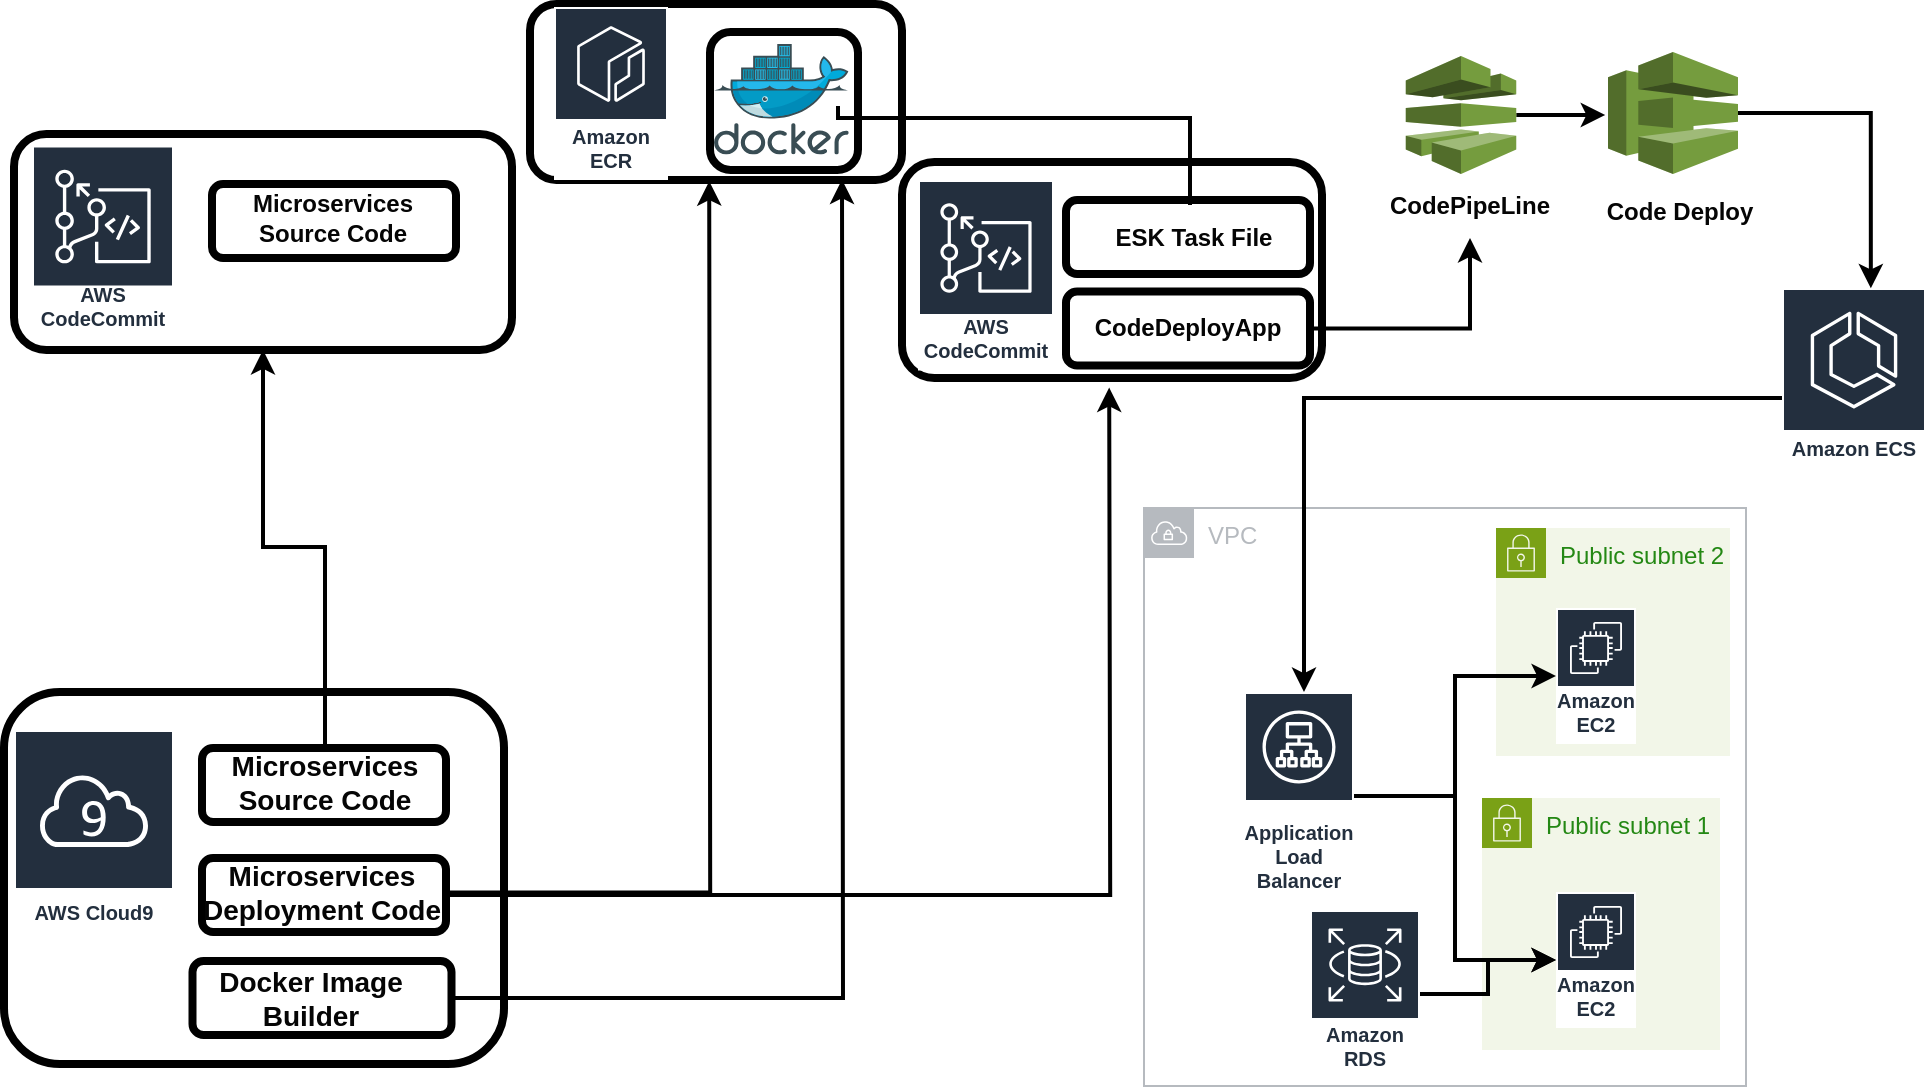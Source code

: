 <mxfile version="27.0.9">
  <diagram name="‫עמוד-1‬" id="vXiU_Ecwbq4-e-3IkIaf">
    <mxGraphModel dx="1042" dy="562" grid="0" gridSize="10" guides="1" tooltips="1" connect="1" arrows="1" fold="1" page="1" pageScale="1" pageWidth="1169" pageHeight="827" background="light-dark(#FFFFFF,#C2C2C2)" math="0" shadow="0">
      <root>
        <mxCell id="0" />
        <mxCell id="1" parent="0" />
        <mxCell id="s-PNCijAXyacfeFW2xFS-5" value="" style="rounded=1;whiteSpace=wrap;html=1;strokeColor=light-dark(#000000,#000000);fillColor=none;strokeWidth=4;shadow=0;glass=0;" vertex="1" parent="1">
          <mxGeometry x="372" y="56" width="74" height="69" as="geometry" />
        </mxCell>
        <mxCell id="s-PNCijAXyacfeFW2xFS-1" value="" style="rounded=1;whiteSpace=wrap;html=1;strokeColor=light-dark(#000000,#000000);fillColor=none;strokeWidth=4;shadow=0;glass=0;movable=0;resizable=0;rotatable=0;deletable=0;editable=0;locked=1;connectable=0;" vertex="1" parent="1">
          <mxGeometry x="282" y="42" width="186" height="88" as="geometry" />
        </mxCell>
        <mxCell id="s-PNCijAXyacfeFW2xFS-8" value="" style="rounded=1;whiteSpace=wrap;html=1;strokeColor=light-dark(#000000,#000000);fillColor=none;strokeWidth=4;shadow=0;glass=0;movable=0;resizable=0;rotatable=0;deletable=0;editable=0;locked=1;connectable=0;" vertex="1" parent="1">
          <mxGeometry x="19" y="386" width="250" height="186" as="geometry" />
        </mxCell>
        <mxCell id="s-PNCijAXyacfeFW2xFS-9" value="AWS Cloud9" style="sketch=0;outlineConnect=0;fontColor=#232F3E;gradientColor=none;strokeColor=#ffffff;fillColor=#232F3E;dashed=0;verticalLabelPosition=middle;verticalAlign=bottom;align=center;html=1;whiteSpace=wrap;fontSize=10;fontStyle=1;spacing=3;shape=mxgraph.aws4.productIcon;prIcon=mxgraph.aws4.cloud9;movable=0;resizable=0;rotatable=0;deletable=0;editable=0;locked=1;connectable=0;" vertex="1" parent="1">
          <mxGeometry x="24" y="405" width="80" height="101" as="geometry" />
        </mxCell>
        <mxCell id="s-PNCijAXyacfeFW2xFS-12" value="" style="rounded=1;whiteSpace=wrap;html=1;strokeColor=light-dark(#000000,#000000);fillColor=none;strokeWidth=4;shadow=0;glass=0;movable=1;resizable=1;rotatable=1;deletable=1;editable=1;locked=0;connectable=1;" vertex="1" parent="1">
          <mxGeometry x="118" y="414" width="122" height="37" as="geometry" />
        </mxCell>
        <mxCell id="s-PNCijAXyacfeFW2xFS-3" value="Amazon ECR" style="sketch=0;outlineConnect=0;fontColor=#232F3E;gradientColor=none;strokeColor=#ffffff;fillColor=#232F3E;dashed=0;verticalLabelPosition=middle;verticalAlign=bottom;align=center;html=1;whiteSpace=wrap;fontSize=10;fontStyle=1;spacing=3;shape=mxgraph.aws4.productIcon;prIcon=mxgraph.aws4.ecr;movable=0;resizable=0;rotatable=0;deletable=0;editable=0;locked=1;connectable=0;" vertex="1" parent="1">
          <mxGeometry x="294" y="43.5" width="57" height="86.5" as="geometry" />
        </mxCell>
        <mxCell id="s-PNCijAXyacfeFW2xFS-6" value="" style="image;sketch=0;aspect=fixed;html=1;points=[];align=center;fontSize=12;image=img/lib/mscae/Docker.svg;imageBorder=none;movable=1;resizable=1;rotatable=1;deletable=1;editable=1;locked=0;connectable=1;" vertex="1" parent="1">
          <mxGeometry x="374" y="62" width="67.38" height="55.25" as="geometry" />
        </mxCell>
        <mxCell id="s-PNCijAXyacfeFW2xFS-16" value="Docker Image Builder" style="text;html=1;align=center;verticalAlign=middle;whiteSpace=wrap;rounded=0;fontColor=light-dark(#050505,#000000);labelBackgroundColor=none;fontStyle=1;fontSize=14;" vertex="1" parent="1">
          <mxGeometry x="123" y="524" width="99" height="30" as="geometry" />
        </mxCell>
        <mxCell id="s-PNCijAXyacfeFW2xFS-48" style="edgeStyle=orthogonalEdgeStyle;rounded=0;orthogonalLoop=1;jettySize=auto;html=1;strokeWidth=2;strokeColor=light-dark(#000000,#000000);" edge="1" parent="1" source="s-PNCijAXyacfeFW2xFS-18">
          <mxGeometry relative="1" as="geometry">
            <mxPoint x="571.6" y="233.8" as="targetPoint" />
          </mxGeometry>
        </mxCell>
        <mxCell id="s-PNCijAXyacfeFW2xFS-18" value="" style="rounded=1;whiteSpace=wrap;html=1;strokeColor=light-dark(#000000,#000000);fillColor=none;strokeWidth=4;shadow=0;glass=0;movable=1;resizable=1;rotatable=1;deletable=1;editable=1;locked=0;connectable=1;" vertex="1" parent="1">
          <mxGeometry x="118" y="469" width="122" height="37" as="geometry" />
        </mxCell>
        <mxCell id="s-PNCijAXyacfeFW2xFS-20" value="Microservices Source Code" style="text;html=1;align=center;verticalAlign=middle;whiteSpace=wrap;rounded=0;fontColor=light-dark(#050505,#000000);labelBackgroundColor=none;movable=1;resizable=1;rotatable=1;deletable=1;editable=1;locked=0;connectable=1;fontStyle=1;fontSize=14;" vertex="1" parent="1">
          <mxGeometry x="118" y="412" width="123" height="37" as="geometry" />
        </mxCell>
        <mxCell id="s-PNCijAXyacfeFW2xFS-32" style="edgeStyle=orthogonalEdgeStyle;rounded=0;orthogonalLoop=1;jettySize=auto;html=1;strokeWidth=2;strokeColor=light-dark(#000000,#000000);movable=0;resizable=0;rotatable=0;deletable=0;editable=0;locked=1;connectable=0;" edge="1" parent="1" source="s-PNCijAXyacfeFW2xFS-21">
          <mxGeometry relative="1" as="geometry">
            <mxPoint x="371.6" y="130.6" as="targetPoint" />
          </mxGeometry>
        </mxCell>
        <mxCell id="s-PNCijAXyacfeFW2xFS-21" value="Microservices Deployment Code" style="text;html=1;align=center;verticalAlign=middle;whiteSpace=wrap;rounded=0;fontColor=light-dark(#050505,#000000);labelBackgroundColor=none;movable=1;resizable=1;rotatable=1;deletable=1;editable=1;locked=0;connectable=1;fontStyle=1;fontSize=14;" vertex="1" parent="1">
          <mxGeometry x="117" y="470" width="122" height="32.5" as="geometry" />
        </mxCell>
        <mxCell id="s-PNCijAXyacfeFW2xFS-46" style="edgeStyle=orthogonalEdgeStyle;rounded=0;orthogonalLoop=1;jettySize=auto;html=1;strokeWidth=2;strokeColor=light-dark(#000000,#000000);" edge="1" parent="1" source="s-PNCijAXyacfeFW2xFS-24">
          <mxGeometry relative="1" as="geometry">
            <mxPoint x="438" y="129.8" as="targetPoint" />
          </mxGeometry>
        </mxCell>
        <mxCell id="s-PNCijAXyacfeFW2xFS-24" value="" style="rounded=1;whiteSpace=wrap;html=1;strokeColor=light-dark(#000000,#000000);fillColor=none;strokeWidth=4;shadow=0;glass=0;movable=1;resizable=1;rotatable=1;deletable=1;editable=1;locked=0;connectable=1;fontStyle=1" vertex="1" parent="1">
          <mxGeometry x="113.25" y="520.5" width="129.5" height="37" as="geometry" />
        </mxCell>
        <mxCell id="s-PNCijAXyacfeFW2xFS-26" value="" style="rounded=1;whiteSpace=wrap;html=1;strokeColor=light-dark(#000000,#000000);fillColor=none;strokeWidth=4;shadow=0;glass=0;movable=0;resizable=0;rotatable=0;deletable=0;editable=0;locked=1;connectable=0;" vertex="1" parent="1">
          <mxGeometry x="24" y="107" width="249" height="108" as="geometry" />
        </mxCell>
        <mxCell id="s-PNCijAXyacfeFW2xFS-27" style="edgeStyle=orthogonalEdgeStyle;rounded=0;orthogonalLoop=1;jettySize=auto;html=1;fontColor=light-dark(#000000,#000000);labelBackgroundColor=default;strokeColor=light-dark(#000000,#000000);exitX=0.5;exitY=0;exitDx=0;exitDy=0;strokeWidth=2;movable=0;resizable=0;rotatable=0;deletable=0;editable=0;locked=1;connectable=0;" edge="1" parent="1" source="s-PNCijAXyacfeFW2xFS-20" target="s-PNCijAXyacfeFW2xFS-26">
          <mxGeometry relative="1" as="geometry">
            <mxPoint x="180" y="397" as="sourcePoint" />
          </mxGeometry>
        </mxCell>
        <mxCell id="s-PNCijAXyacfeFW2xFS-30" value="" style="rounded=1;whiteSpace=wrap;html=1;strokeColor=light-dark(#000000,#000000);fillColor=none;strokeWidth=4;shadow=0;glass=0;movable=1;resizable=1;rotatable=1;deletable=1;editable=1;locked=0;connectable=1;" vertex="1" parent="1">
          <mxGeometry x="123" y="132" width="122" height="37" as="geometry" />
        </mxCell>
        <mxCell id="s-PNCijAXyacfeFW2xFS-31" value="Microservices Source Code" style="text;html=1;align=center;verticalAlign=middle;whiteSpace=wrap;rounded=0;fontColor=light-dark(#050505,#000000);labelBackgroundColor=none;movable=1;resizable=1;rotatable=1;deletable=1;editable=1;locked=0;connectable=1;fontStyle=1" vertex="1" parent="1">
          <mxGeometry x="122" y="130" width="123" height="37" as="geometry" />
        </mxCell>
        <mxCell id="s-PNCijAXyacfeFW2xFS-33" value="" style="rounded=1;whiteSpace=wrap;html=1;strokeColor=light-dark(#000000,#000000);fillColor=none;strokeWidth=4;shadow=0;glass=0;movable=1;resizable=1;rotatable=1;deletable=1;editable=1;locked=0;connectable=1;" vertex="1" parent="1">
          <mxGeometry x="468" y="121" width="210" height="108" as="geometry" />
        </mxCell>
        <mxCell id="s-PNCijAXyacfeFW2xFS-34" value="AWS CodeCommit" style="sketch=0;outlineConnect=0;fontColor=#232F3E;gradientColor=none;strokeColor=#ffffff;fillColor=#232F3E;dashed=0;verticalLabelPosition=middle;verticalAlign=bottom;align=center;html=1;whiteSpace=wrap;fontSize=10;fontStyle=1;spacing=3;shape=mxgraph.aws4.productIcon;prIcon=mxgraph.aws4.codecommit;movable=1;resizable=1;rotatable=1;deletable=1;editable=1;locked=0;connectable=1;" vertex="1" parent="1">
          <mxGeometry x="476" y="130" width="68" height="95.25" as="geometry" />
        </mxCell>
        <mxCell id="s-PNCijAXyacfeFW2xFS-37" value="AWS CodeCommit" style="sketch=0;outlineConnect=0;fontColor=#232F3E;gradientColor=none;strokeColor=#ffffff;fillColor=#232F3E;dashed=0;verticalLabelPosition=middle;verticalAlign=bottom;align=center;html=1;whiteSpace=wrap;fontSize=10;fontStyle=1;spacing=3;shape=mxgraph.aws4.productIcon;prIcon=mxgraph.aws4.codecommit;movable=1;resizable=1;rotatable=1;deletable=1;editable=1;locked=0;connectable=1;" vertex="1" parent="1">
          <mxGeometry x="33" y="112.75" width="71" height="96.5" as="geometry" />
        </mxCell>
        <mxCell id="s-PNCijAXyacfeFW2xFS-39" value="" style="rounded=1;whiteSpace=wrap;html=1;strokeColor=light-dark(#000000,#000000);fillColor=none;strokeWidth=4;shadow=0;glass=0;movable=1;resizable=1;rotatable=1;deletable=1;editable=1;locked=0;connectable=1;" vertex="1" parent="1">
          <mxGeometry x="550" y="140" width="122" height="37" as="geometry" />
        </mxCell>
        <mxCell id="s-PNCijAXyacfeFW2xFS-49" style="edgeStyle=orthogonalEdgeStyle;rounded=0;orthogonalLoop=1;jettySize=auto;html=1;endArrow=none;startFill=0;strokeColor=light-dark(#000000,#000000);strokeWidth=2;" edge="1" parent="1" source="s-PNCijAXyacfeFW2xFS-40">
          <mxGeometry relative="1" as="geometry">
            <mxPoint x="436" y="93" as="targetPoint" />
            <Array as="points">
              <mxPoint x="612" y="99" />
              <mxPoint x="436" y="99" />
            </Array>
          </mxGeometry>
        </mxCell>
        <mxCell id="s-PNCijAXyacfeFW2xFS-40" value="ESK Task File" style="text;html=1;align=center;verticalAlign=middle;whiteSpace=wrap;rounded=0;fontColor=light-dark(#050505,#000000);labelBackgroundColor=none;movable=1;resizable=1;rotatable=1;deletable=1;editable=1;locked=0;connectable=1;fontStyle=1" vertex="1" parent="1">
          <mxGeometry x="556" y="142.5" width="116" height="32" as="geometry" />
        </mxCell>
        <mxCell id="s-PNCijAXyacfeFW2xFS-42" value="CodeDeployApp" style="text;html=1;align=center;verticalAlign=middle;whiteSpace=wrap;rounded=0;fontColor=light-dark(#050505,#000000);labelBackgroundColor=none;movable=1;resizable=1;rotatable=1;deletable=1;editable=1;locked=0;connectable=1;labelBorderColor=none;fontStyle=1" vertex="1" parent="1">
          <mxGeometry x="548" y="188.25" width="126" height="32" as="geometry" />
        </mxCell>
        <mxCell id="s-PNCijAXyacfeFW2xFS-59" style="edgeStyle=orthogonalEdgeStyle;rounded=0;orthogonalLoop=1;jettySize=auto;html=1;entryX=0.5;entryY=1;entryDx=0;entryDy=0;fontColor=light-dark(#000000,#000000);strokeColor=light-dark(#000000,#000000);strokeWidth=2;" edge="1" parent="1" source="s-PNCijAXyacfeFW2xFS-44" target="s-PNCijAXyacfeFW2xFS-55">
          <mxGeometry relative="1" as="geometry" />
        </mxCell>
        <mxCell id="s-PNCijAXyacfeFW2xFS-44" value="" style="rounded=1;whiteSpace=wrap;html=1;strokeColor=light-dark(#000000,#000000);fillColor=none;strokeWidth=4;shadow=0;glass=0;movable=1;resizable=1;rotatable=1;deletable=1;editable=1;locked=0;connectable=1;fontColor=light-dark(#000000,#000000);labelBackgroundColor=none;" vertex="1" parent="1">
          <mxGeometry x="550" y="185.75" width="122" height="37" as="geometry" />
        </mxCell>
        <mxCell id="s-PNCijAXyacfeFW2xFS-52" value="VPC" style="sketch=0;outlineConnect=0;gradientColor=none;html=1;whiteSpace=wrap;fontSize=12;fontStyle=0;shape=mxgraph.aws4.group;grIcon=mxgraph.aws4.group_vpc;strokeColor=#B6BABF;fillColor=none;verticalAlign=top;align=left;spacingLeft=30;fontColor=#B6BABF;dashed=0;" vertex="1" parent="1">
          <mxGeometry x="589" y="294" width="301" height="289" as="geometry" />
        </mxCell>
        <mxCell id="s-PNCijAXyacfeFW2xFS-60" style="edgeStyle=orthogonalEdgeStyle;rounded=0;orthogonalLoop=1;jettySize=auto;html=1;strokeWidth=2;strokeColor=light-dark(#000000,#000000);" edge="1" parent="1" source="s-PNCijAXyacfeFW2xFS-53">
          <mxGeometry relative="1" as="geometry">
            <mxPoint x="819.6" y="97.5" as="targetPoint" />
          </mxGeometry>
        </mxCell>
        <mxCell id="s-PNCijAXyacfeFW2xFS-53" value="" style="outlineConnect=0;dashed=0;verticalLabelPosition=bottom;verticalAlign=top;align=center;html=1;shape=mxgraph.aws3.codepipeline;fillColor=#759C3E;gradientColor=none;" vertex="1" parent="1">
          <mxGeometry x="719.88" y="68" width="55.25" height="59" as="geometry" />
        </mxCell>
        <mxCell id="s-PNCijAXyacfeFW2xFS-55" value="CodePipeLine" style="text;html=1;align=center;verticalAlign=middle;whiteSpace=wrap;rounded=0;fontColor=light-dark(#050505,#000000);labelBackgroundColor=none;movable=1;resizable=1;rotatable=1;deletable=1;editable=1;locked=0;connectable=1;fontStyle=1" vertex="1" parent="1">
          <mxGeometry x="694" y="127" width="116" height="32" as="geometry" />
        </mxCell>
        <mxCell id="s-PNCijAXyacfeFW2xFS-56" style="edgeStyle=orthogonalEdgeStyle;rounded=0;orthogonalLoop=1;jettySize=auto;html=1;exitX=0.5;exitY=1;exitDx=0;exitDy=0;" edge="1" parent="1" source="s-PNCijAXyacfeFW2xFS-55" target="s-PNCijAXyacfeFW2xFS-55">
          <mxGeometry relative="1" as="geometry" />
        </mxCell>
        <mxCell id="s-PNCijAXyacfeFW2xFS-57" value="" style="outlineConnect=0;dashed=0;verticalLabelPosition=bottom;verticalAlign=top;align=center;html=1;shape=mxgraph.aws3.codedeploy;fillColor=#759C3E;gradientColor=none;" vertex="1" parent="1">
          <mxGeometry x="821" y="66" width="65" height="61" as="geometry" />
        </mxCell>
        <mxCell id="s-PNCijAXyacfeFW2xFS-58" value="Code Deploy" style="text;html=1;align=center;verticalAlign=middle;whiteSpace=wrap;rounded=0;fontColor=light-dark(#050505,#000000);labelBackgroundColor=none;movable=1;resizable=1;rotatable=1;deletable=1;editable=1;locked=0;connectable=1;fontStyle=1" vertex="1" parent="1">
          <mxGeometry x="799" y="130" width="116" height="32" as="geometry" />
        </mxCell>
        <mxCell id="s-PNCijAXyacfeFW2xFS-83" style="edgeStyle=orthogonalEdgeStyle;rounded=0;orthogonalLoop=1;jettySize=auto;html=1;strokeColor=light-dark(#000000,#000000);strokeWidth=2;" edge="1" parent="1" source="s-PNCijAXyacfeFW2xFS-61" target="s-PNCijAXyacfeFW2xFS-75">
          <mxGeometry relative="1" as="geometry">
            <Array as="points">
              <mxPoint x="669" y="239" />
            </Array>
          </mxGeometry>
        </mxCell>
        <mxCell id="s-PNCijAXyacfeFW2xFS-61" value="Amazon ECS" style="sketch=0;outlineConnect=0;fontColor=#232F3E;gradientColor=none;strokeColor=#ffffff;fillColor=#232F3E;dashed=0;verticalLabelPosition=middle;verticalAlign=bottom;align=center;html=1;whiteSpace=wrap;fontSize=10;fontStyle=1;spacing=3;shape=mxgraph.aws4.productIcon;prIcon=mxgraph.aws4.ecs;" vertex="1" parent="1">
          <mxGeometry x="908" y="184" width="72" height="90" as="geometry" />
        </mxCell>
        <mxCell id="s-PNCijAXyacfeFW2xFS-63" style="edgeStyle=orthogonalEdgeStyle;rounded=0;orthogonalLoop=1;jettySize=auto;html=1;entryX=0.617;entryY=0.002;entryDx=0;entryDy=0;entryPerimeter=0;strokeColor=light-dark(#000000,#000000);strokeWidth=2;" edge="1" parent="1" source="s-PNCijAXyacfeFW2xFS-57" target="s-PNCijAXyacfeFW2xFS-61">
          <mxGeometry relative="1" as="geometry" />
        </mxCell>
        <mxCell id="s-PNCijAXyacfeFW2xFS-71" value="Public subnet 1" style="points=[[0,0],[0.25,0],[0.5,0],[0.75,0],[1,0],[1,0.25],[1,0.5],[1,0.75],[1,1],[0.75,1],[0.5,1],[0.25,1],[0,1],[0,0.75],[0,0.5],[0,0.25]];outlineConnect=0;gradientColor=none;html=1;whiteSpace=wrap;fontSize=12;fontStyle=0;container=1;pointerEvents=0;collapsible=0;recursiveResize=0;shape=mxgraph.aws4.group;grIcon=mxgraph.aws4.group_security_group;grStroke=0;strokeColor=#7AA116;fillColor=#F2F6E8;verticalAlign=top;align=left;spacingLeft=30;fontColor=#248814;dashed=0;" vertex="1" parent="1">
          <mxGeometry x="758" y="439" width="119" height="126" as="geometry" />
        </mxCell>
        <mxCell id="s-PNCijAXyacfeFW2xFS-77" value="Amazon EC2" style="sketch=0;outlineConnect=0;fontColor=#232F3E;gradientColor=none;strokeColor=#ffffff;fillColor=#232F3E;dashed=0;verticalLabelPosition=middle;verticalAlign=bottom;align=center;html=1;whiteSpace=wrap;fontSize=10;fontStyle=1;spacing=3;shape=mxgraph.aws4.productIcon;prIcon=mxgraph.aws4.ec2;" vertex="1" parent="s-PNCijAXyacfeFW2xFS-71">
          <mxGeometry x="37" y="47" width="40" height="68" as="geometry" />
        </mxCell>
        <mxCell id="s-PNCijAXyacfeFW2xFS-72" value="Public subnet 2" style="points=[[0,0],[0.25,0],[0.5,0],[0.75,0],[1,0],[1,0.25],[1,0.5],[1,0.75],[1,1],[0.75,1],[0.5,1],[0.25,1],[0,1],[0,0.75],[0,0.5],[0,0.25]];outlineConnect=0;gradientColor=none;html=1;whiteSpace=wrap;fontSize=12;fontStyle=0;container=1;pointerEvents=0;collapsible=0;recursiveResize=0;shape=mxgraph.aws4.group;grIcon=mxgraph.aws4.group_security_group;grStroke=0;strokeColor=#7AA116;fillColor=#F2F6E8;verticalAlign=top;align=left;spacingLeft=30;fontColor=#248814;dashed=0;" vertex="1" parent="1">
          <mxGeometry x="765" y="304" width="117" height="114" as="geometry" />
        </mxCell>
        <mxCell id="s-PNCijAXyacfeFW2xFS-74" value="Amazon EC2" style="sketch=0;outlineConnect=0;fontColor=#232F3E;gradientColor=none;strokeColor=#ffffff;fillColor=#232F3E;dashed=0;verticalLabelPosition=middle;verticalAlign=bottom;align=center;html=1;whiteSpace=wrap;fontSize=10;fontStyle=1;spacing=3;shape=mxgraph.aws4.productIcon;prIcon=mxgraph.aws4.ec2;" vertex="1" parent="s-PNCijAXyacfeFW2xFS-72">
          <mxGeometry x="30" y="40" width="40" height="68" as="geometry" />
        </mxCell>
        <mxCell id="s-PNCijAXyacfeFW2xFS-87" style="edgeStyle=orthogonalEdgeStyle;rounded=0;orthogonalLoop=1;jettySize=auto;html=1;strokeColor=light-dark(#000000,#FDFDFD);strokeWidth=2;" edge="1" parent="1" source="s-PNCijAXyacfeFW2xFS-75" target="s-PNCijAXyacfeFW2xFS-77">
          <mxGeometry relative="1" as="geometry" />
        </mxCell>
        <mxCell id="s-PNCijAXyacfeFW2xFS-88" style="edgeStyle=orthogonalEdgeStyle;rounded=0;orthogonalLoop=1;jettySize=auto;html=1;strokeColor=light-dark(#000000,#FFFFFF);strokeWidth=2;" edge="1" parent="1" source="s-PNCijAXyacfeFW2xFS-75" target="s-PNCijAXyacfeFW2xFS-74">
          <mxGeometry relative="1" as="geometry" />
        </mxCell>
        <mxCell id="s-PNCijAXyacfeFW2xFS-75" value="Application Load Balancer" style="sketch=0;outlineConnect=0;fontColor=#232F3E;gradientColor=none;strokeColor=#ffffff;fillColor=#232F3E;dashed=0;verticalLabelPosition=middle;verticalAlign=bottom;align=center;html=1;whiteSpace=wrap;fontSize=10;fontStyle=1;spacing=3;shape=mxgraph.aws4.productIcon;prIcon=mxgraph.aws4.application_load_balancer;" vertex="1" parent="1">
          <mxGeometry x="639" y="386" width="55" height="104" as="geometry" />
        </mxCell>
        <mxCell id="s-PNCijAXyacfeFW2xFS-92" style="edgeStyle=orthogonalEdgeStyle;rounded=0;orthogonalLoop=1;jettySize=auto;html=1;strokeWidth=2;" edge="1" parent="1" source="s-PNCijAXyacfeFW2xFS-89" target="s-PNCijAXyacfeFW2xFS-77">
          <mxGeometry relative="1" as="geometry" />
        </mxCell>
        <mxCell id="s-PNCijAXyacfeFW2xFS-89" value="Amazon RDS" style="sketch=0;outlineConnect=0;fontColor=#232F3E;gradientColor=none;strokeColor=#ffffff;fillColor=#232F3E;dashed=0;verticalLabelPosition=middle;verticalAlign=bottom;align=center;html=1;whiteSpace=wrap;fontSize=10;fontStyle=1;spacing=3;shape=mxgraph.aws4.productIcon;prIcon=mxgraph.aws4.rds;" vertex="1" parent="1">
          <mxGeometry x="672" y="495" width="55" height="84" as="geometry" />
        </mxCell>
      </root>
    </mxGraphModel>
  </diagram>
</mxfile>
